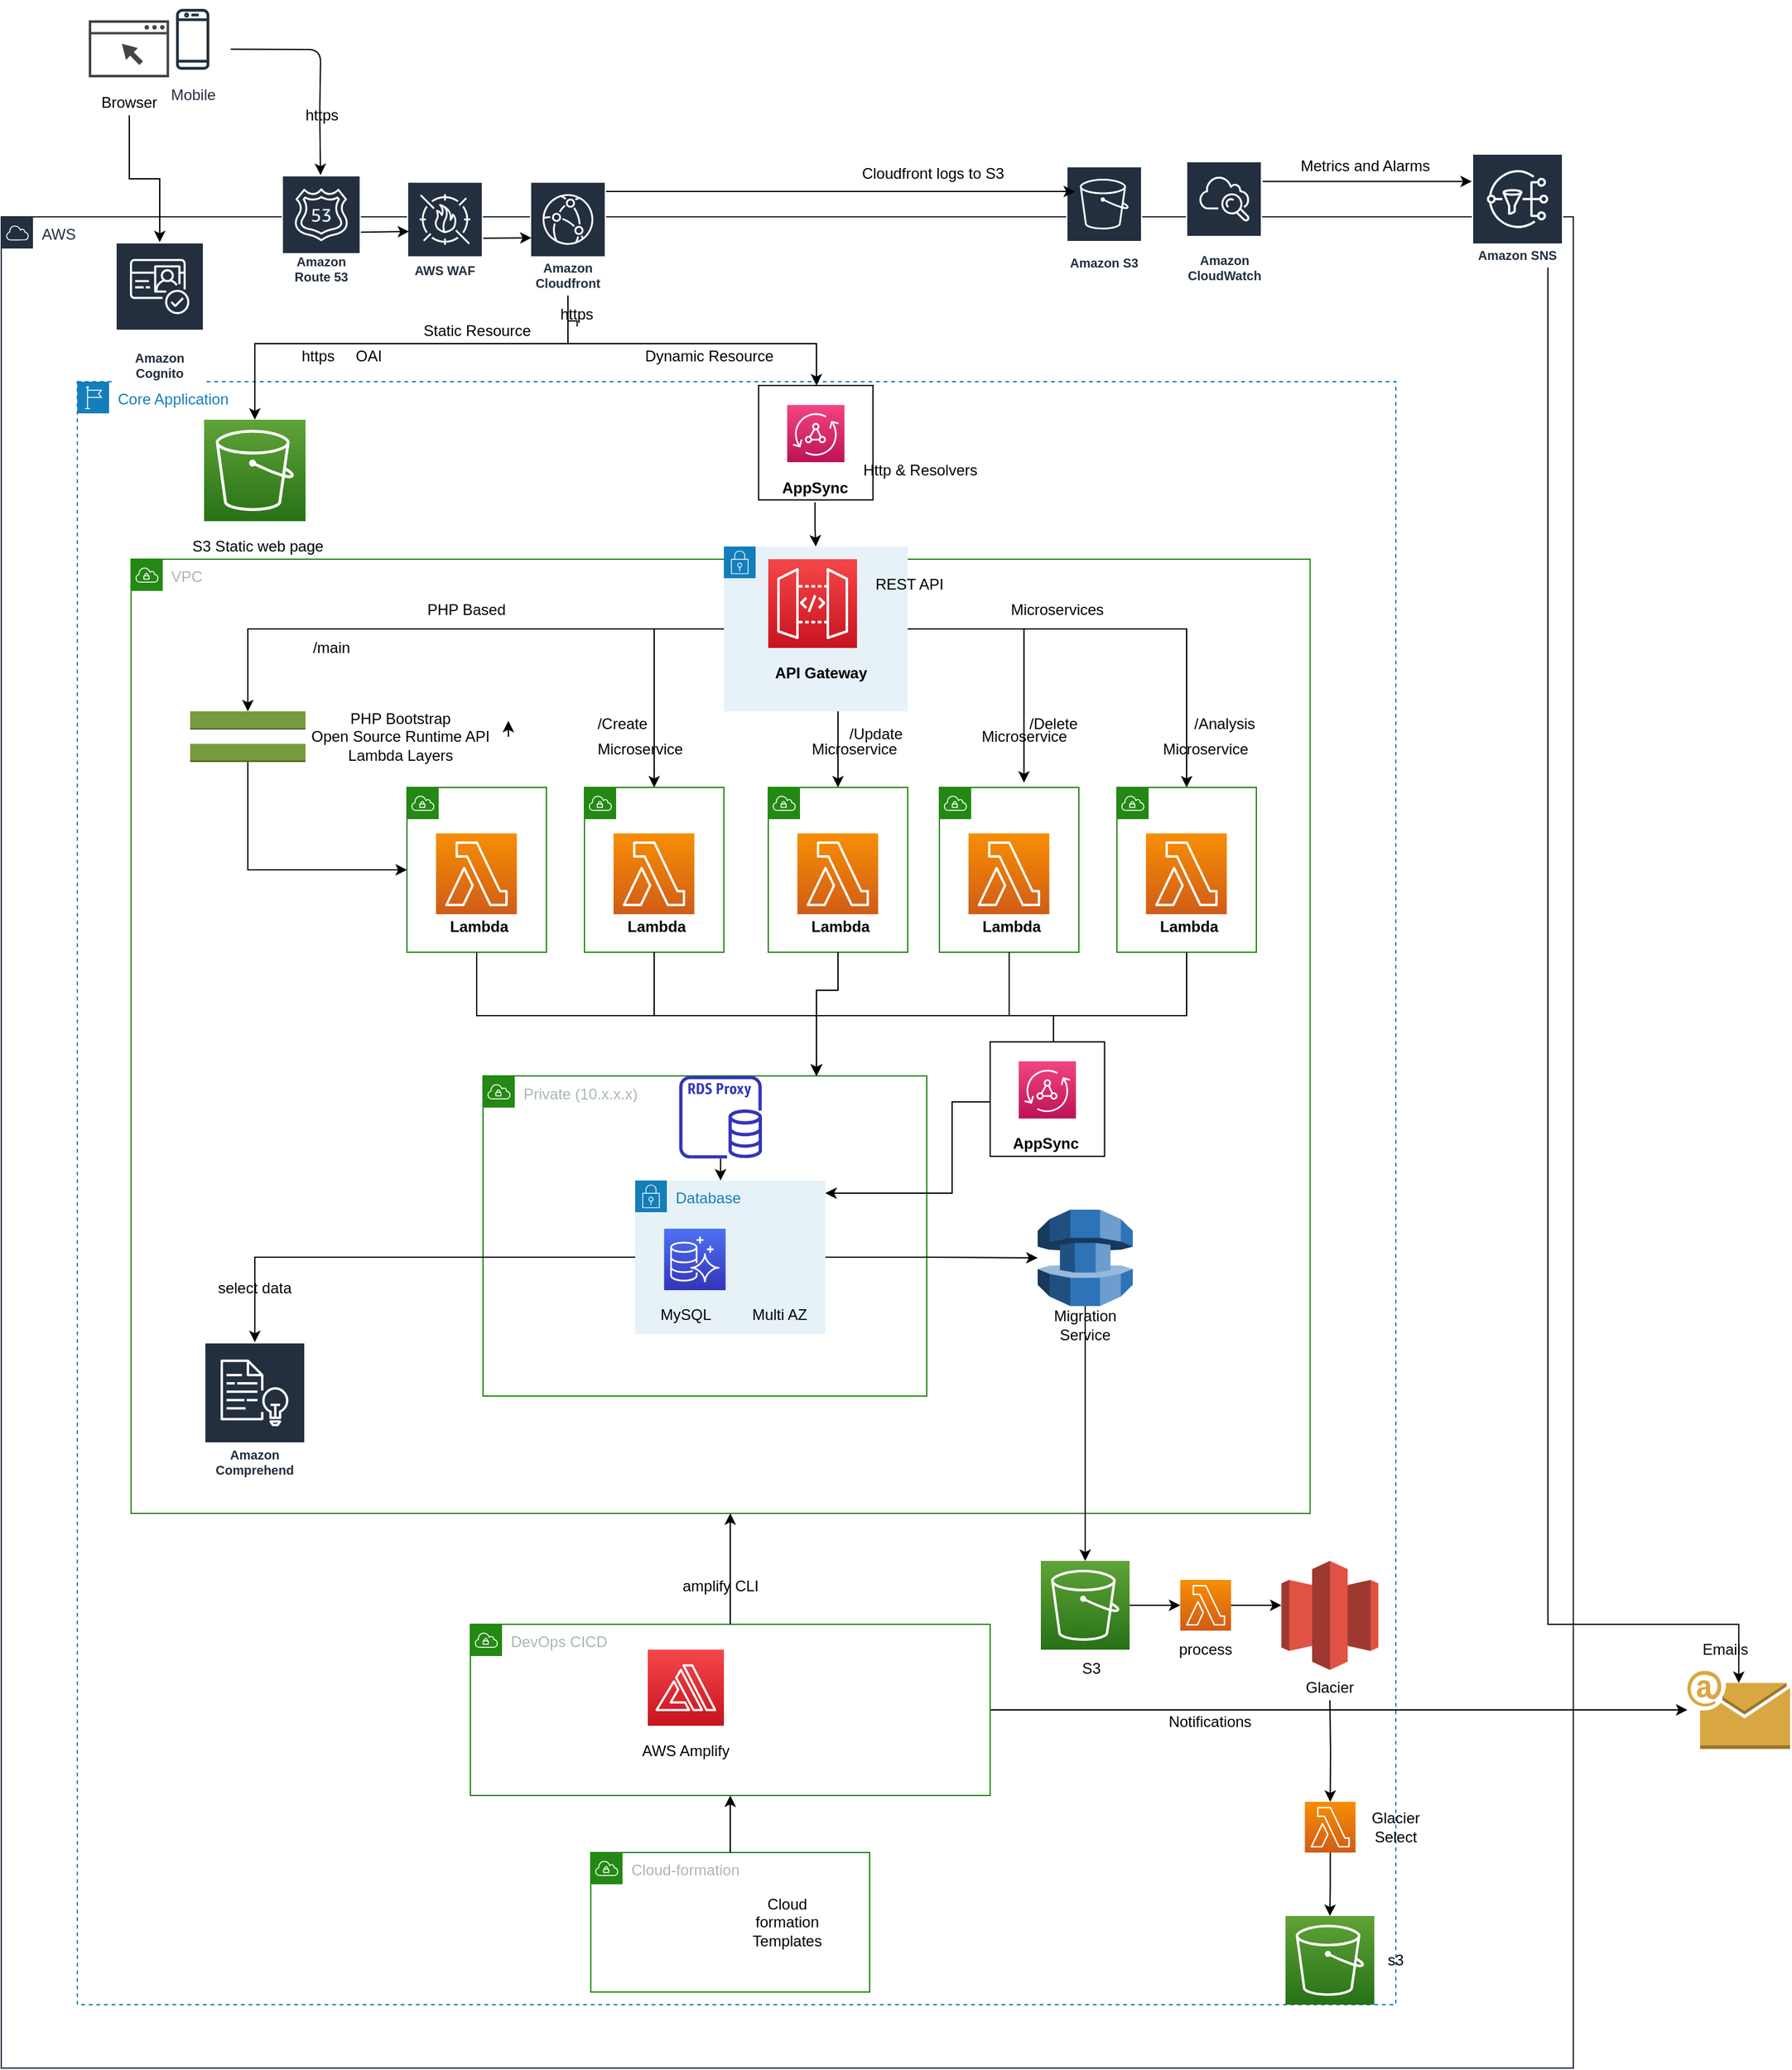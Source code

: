 <mxfile compressed="true" version="14.6.10" type="device"><diagram id="Ht1M8jgEwFfnCIfOTk4-" name="Page-1"><mxGraphModel dx="3507" dy="963" grid="1" gridSize="10" guides="1" tooltips="1" connect="1" arrows="1" fold="1" page="1" pageScale="1" pageWidth="1654" pageHeight="2336" math="0" shadow="0"><root><mxCell id="0"/><mxCell id="1" parent="0"/><mxCell id="RAX_YoKI6gLcbZUmhnCt-61" value="Core Application" style="points=[[0,0],[0.25,0],[0.5,0],[0.75,0],[1,0],[1,0.25],[1,0.5],[1,0.75],[1,1],[0.75,1],[0.5,1],[0.25,1],[0,1],[0,0.75],[0,0.5],[0,0.25]];outlineConnect=0;gradientColor=none;html=1;whiteSpace=wrap;fontSize=12;fontStyle=0;shape=mxgraph.aws4.group;grIcon=mxgraph.aws4.group_region;strokeColor=#147EBA;fillColor=none;verticalAlign=top;align=left;spacingLeft=30;fontColor=#147EBA;dashed=1;" vertex="1" parent="1"><mxGeometry x="40" y="310" width="1040" height="1280" as="geometry"/></mxCell><mxCell id="7mDHtalnuj9uClphuc_x-1" value="AWS" style="points=[[0,0],[0.25,0],[0.5,0],[0.75,0],[1,0],[1,0.25],[1,0.5],[1,0.75],[1,1],[0.75,1],[0.5,1],[0.25,1],[0,1],[0,0.75],[0,0.5],[0,0.25]];outlineConnect=0;gradientColor=none;html=1;whiteSpace=wrap;fontSize=12;fontStyle=0;shape=mxgraph.aws4.group;grIcon=mxgraph.aws4.group_aws_cloud;strokeColor=#232F3E;fillColor=none;verticalAlign=top;align=left;spacingLeft=30;fontColor=#232F3E;dashed=0;" parent="1" vertex="1"><mxGeometry x="-20" y="180" width="1240" height="1460" as="geometry"/></mxCell><mxCell id="7mDHtalnuj9uClphuc_x-4" value="VPC" style="points=[[0,0],[0.25,0],[0.5,0],[0.75,0],[1,0],[1,0.25],[1,0.5],[1,0.75],[1,1],[0.75,1],[0.5,1],[0.25,1],[0,1],[0,0.75],[0,0.5],[0,0.25]];outlineConnect=0;gradientColor=none;html=1;whiteSpace=wrap;fontSize=12;fontStyle=0;shape=mxgraph.aws4.group;grIcon=mxgraph.aws4.group_vpc;strokeColor=#248814;fillColor=none;verticalAlign=top;align=left;spacingLeft=30;fontColor=#AAB7B8;dashed=0;" parent="1" vertex="1"><mxGeometry x="82.37" y="450" width="930" height="752.5" as="geometry"/></mxCell><mxCell id="7mDHtalnuj9uClphuc_x-6" value="Private (10.x.x.x)" style="points=[[0,0],[0.25,0],[0.5,0],[0.75,0],[1,0],[1,0.25],[1,0.5],[1,0.75],[1,1],[0.75,1],[0.5,1],[0.25,1],[0,1],[0,0.75],[0,0.5],[0,0.25]];outlineConnect=0;gradientColor=none;html=1;whiteSpace=wrap;fontSize=12;fontStyle=0;shape=mxgraph.aws4.group;grIcon=mxgraph.aws4.group_vpc;strokeColor=#248814;fillColor=none;verticalAlign=top;align=left;spacingLeft=30;fontColor=#AAB7B8;dashed=0;" parent="1" vertex="1"><mxGeometry x="360" y="857.5" width="350" height="252.5" as="geometry"/></mxCell><mxCell id="7mDHtalnuj9uClphuc_x-73" value="S3 Static web page" style="text;html=1;strokeColor=none;fillColor=none;align=center;verticalAlign=middle;whiteSpace=wrap;rounded=0;" parent="1" vertex="1"><mxGeometry x="114.88" y="430" width="134.87" height="20" as="geometry"/></mxCell><mxCell id="yaexfdqMH2SlmE5SPBfw-155" style="edgeStyle=orthogonalEdgeStyle;rounded=0;orthogonalLoop=1;jettySize=auto;html=1;" parent="1" edge="1" target="yaexfdqMH2SlmE5SPBfw-154"><mxGeometry relative="1" as="geometry"><mxPoint x="975" y="152.07" as="sourcePoint"/><mxPoint x="1168.5" y="152.07" as="targetPoint"/><Array as="points"><mxPoint x="1100" y="152"/><mxPoint x="1100" y="152"/></Array></mxGeometry></mxCell><mxCell id="7mDHtalnuj9uClphuc_x-114" value="Amazon CloudWatch" style="outlineConnect=0;fontColor=#232F3E;gradientColor=none;strokeColor=#ffffff;fillColor=#232F3E;dashed=0;verticalLabelPosition=middle;verticalAlign=bottom;align=center;html=1;whiteSpace=wrap;fontSize=10;fontStyle=1;spacing=3;shape=mxgraph.aws4.productIcon;prIcon=mxgraph.aws4.cloudwatch;" parent="1" vertex="1"><mxGeometry x="914.5" y="136.04" width="60" height="100" as="geometry"/></mxCell><mxCell id="7mDHtalnuj9uClphuc_x-115" value="Amazon S3" style="outlineConnect=0;fontColor=#232F3E;gradientColor=none;strokeColor=#ffffff;fillColor=#232F3E;dashed=0;verticalLabelPosition=middle;verticalAlign=bottom;align=center;html=1;whiteSpace=wrap;fontSize=10;fontStyle=1;spacing=3;shape=mxgraph.aws4.productIcon;prIcon=mxgraph.aws4.s3;" parent="1" vertex="1"><mxGeometry x="820" y="140" width="60" height="86" as="geometry"/></mxCell><mxCell id="7mDHtalnuj9uClphuc_x-119" value="Amazon Route 53" style="outlineConnect=0;fontColor=#232F3E;gradientColor=none;strokeColor=#ffffff;fillColor=#232F3E;dashed=0;verticalLabelPosition=middle;verticalAlign=bottom;align=center;html=1;whiteSpace=wrap;fontSize=10;fontStyle=1;spacing=3;shape=mxgraph.aws4.productIcon;prIcon=mxgraph.aws4.route_53;" parent="1" vertex="1"><mxGeometry x="201.18" y="147.07" width="62.5" height="90" as="geometry"/></mxCell><mxCell id="7mDHtalnuj9uClphuc_x-120" value="AWS WAF" style="outlineConnect=0;fontColor=#232F3E;gradientColor=none;strokeColor=#ffffff;fillColor=#232F3E;dashed=0;verticalLabelPosition=middle;verticalAlign=bottom;align=center;html=1;whiteSpace=wrap;fontSize=10;fontStyle=1;spacing=3;shape=mxgraph.aws4.productIcon;prIcon=mxgraph.aws4.waf;" parent="1" vertex="1"><mxGeometry x="300" y="152.07" width="60" height="80" as="geometry"/></mxCell><mxCell id="yaexfdqMH2SlmE5SPBfw-34" style="edgeStyle=orthogonalEdgeStyle;rounded=0;orthogonalLoop=1;jettySize=auto;html=1;" parent="1" source="7mDHtalnuj9uClphuc_x-121" target="7mDHtalnuj9uClphuc_x-223" edge="1"><mxGeometry relative="1" as="geometry"><Array as="points"><mxPoint x="427" y="280"/><mxPoint x="180" y="280"/></Array></mxGeometry></mxCell><mxCell id="RAX_YoKI6gLcbZUmhnCt-75" style="edgeStyle=orthogonalEdgeStyle;rounded=0;orthogonalLoop=1;jettySize=auto;html=1;startArrow=none;" edge="1" parent="1" source="RAX_YoKI6gLcbZUmhnCt-1" target="yaexfdqMH2SlmE5SPBfw-169"><mxGeometry relative="1" as="geometry"><Array as="points"><mxPoint x="427" y="280"/><mxPoint x="623" y="280"/></Array></mxGeometry></mxCell><mxCell id="7mDHtalnuj9uClphuc_x-121" value="Amazon Cloudfront" style="outlineConnect=0;fontColor=#232F3E;gradientColor=none;strokeColor=#ffffff;fillColor=#232F3E;dashed=0;verticalLabelPosition=middle;verticalAlign=bottom;align=center;html=1;whiteSpace=wrap;fontSize=10;fontStyle=1;spacing=3;shape=mxgraph.aws4.productIcon;prIcon=mxgraph.aws4.cloudfront;" parent="1" vertex="1"><mxGeometry x="397" y="152.07" width="60" height="90" as="geometry"/></mxCell><mxCell id="7mDHtalnuj9uClphuc_x-128" value="" style="endArrow=classic;html=1;" parent="1" source="RAX_YoKI6gLcbZUmhnCt-3" target="7mDHtalnuj9uClphuc_x-119" edge="1"><mxGeometry width="50" height="50" relative="1" as="geometry"><mxPoint x="110" y="74.49" as="sourcePoint"/><mxPoint x="232" y="138" as="targetPoint"/><Array as="points"><mxPoint x="232" y="48"/><mxPoint x="231.18" y="98.07"/></Array></mxGeometry></mxCell><mxCell id="7mDHtalnuj9uClphuc_x-129" value="" style="endArrow=classic;html=1;" parent="1" edge="1"><mxGeometry width="50" height="50" relative="1" as="geometry"><mxPoint x="263.68" y="192.13" as="sourcePoint"/><mxPoint x="301.68" y="191.571" as="targetPoint"/></mxGeometry></mxCell><mxCell id="7mDHtalnuj9uClphuc_x-130" value="" style="endArrow=classic;html=1;" parent="1" edge="1"><mxGeometry width="50" height="50" relative="1" as="geometry"><mxPoint x="360.25" y="196.85" as="sourcePoint"/><mxPoint x="398.25" y="196.57" as="targetPoint"/></mxGeometry></mxCell><mxCell id="7mDHtalnuj9uClphuc_x-132" value="" style="endArrow=classic;html=1;" parent="1" edge="1"><mxGeometry relative="1" as="geometry"><mxPoint x="457" y="160" as="sourcePoint"/><mxPoint x="827" y="160" as="targetPoint"/></mxGeometry></mxCell><mxCell id="7mDHtalnuj9uClphuc_x-201" value="https" style="text;html=1;strokeColor=none;fillColor=none;align=center;verticalAlign=middle;whiteSpace=wrap;rounded=0;" parent="1" vertex="1"><mxGeometry x="203.43" y="90" width="60.25" height="20" as="geometry"/></mxCell><mxCell id="7mDHtalnuj9uClphuc_x-203" value="https" style="text;html=1;strokeColor=none;fillColor=none;align=center;verticalAlign=middle;whiteSpace=wrap;rounded=0;" parent="1" vertex="1"><mxGeometry x="200" y="280" width="60.25" height="20" as="geometry"/></mxCell><mxCell id="7mDHtalnuj9uClphuc_x-223" value="" style="points=[[0,0,0],[0.25,0,0],[0.5,0,0],[0.75,0,0],[1,0,0],[0,1,0],[0.25,1,0],[0.5,1,0],[0.75,1,0],[1,1,0],[0,0.25,0],[0,0.5,0],[0,0.75,0],[1,0.25,0],[1,0.5,0],[1,0.75,0]];outlineConnect=0;fontColor=#232F3E;gradientColor=#60A337;gradientDirection=north;fillColor=#277116;strokeColor=#ffffff;dashed=0;verticalLabelPosition=bottom;verticalAlign=top;align=center;html=1;fontSize=12;fontStyle=0;aspect=fixed;shape=mxgraph.aws4.resourceIcon;resIcon=mxgraph.aws4.s3;" parent="1" vertex="1"><mxGeometry x="140" y="340" width="80" height="80" as="geometry"/></mxCell><mxCell id="7mDHtalnuj9uClphuc_x-238" value="" style="endArrow=classic;html=1;exitX=1;exitY=0.5;exitDx=0;exitDy=0;" parent="1" source="RAX_YoKI6gLcbZUmhnCt-28" edge="1" target="yaexfdqMH2SlmE5SPBfw-157"><mxGeometry relative="1" as="geometry"><mxPoint x="790.0" y="1352" as="sourcePoint"/><mxPoint x="1200" y="1350" as="targetPoint"/></mxGeometry></mxCell><mxCell id="7mDHtalnuj9uClphuc_x-239" value="&lt;font style=&quot;font-size: 12px&quot;&gt;Notifications&lt;/font&gt;" style="edgeLabel;resizable=0;html=1;align=center;verticalAlign=middle;" parent="7mDHtalnuj9uClphuc_x-238" connectable="0" vertex="1"><mxGeometry relative="1" as="geometry"><mxPoint x="-102" y="9" as="offset"/></mxGeometry></mxCell><mxCell id="yaexfdqMH2SlmE5SPBfw-4" value="" style="group" parent="1" vertex="1" connectable="0"><mxGeometry x="480" y="940" width="168.25" height="127.5" as="geometry"/></mxCell><mxCell id="RAX_YoKI6gLcbZUmhnCt-12" value="kms" style="text;html=1;strokeColor=none;fillColor=none;align=center;verticalAlign=middle;whiteSpace=wrap;rounded=0;" vertex="1" parent="yaexfdqMH2SlmE5SPBfw-4"><mxGeometry x="94.13" y="78.08" width="40" height="20" as="geometry"/></mxCell><mxCell id="RAX_YoKI6gLcbZUmhnCt-13" value="" style="group" vertex="1" connectable="0" parent="yaexfdqMH2SlmE5SPBfw-4"><mxGeometry width="150" height="120.96" as="geometry"/></mxCell><mxCell id="7mDHtalnuj9uClphuc_x-76" value="Database" style="points=[[0,0],[0.25,0],[0.5,0],[0.75,0],[1,0],[1,0.25],[1,0.5],[1,0.75],[1,1],[0.75,1],[0.5,1],[0.25,1],[0,1],[0,0.75],[0,0.5],[0,0.25]];outlineConnect=0;gradientColor=none;html=1;whiteSpace=wrap;fontSize=12;fontStyle=0;shape=mxgraph.aws4.group;grIcon=mxgraph.aws4.group_security_group;grStroke=0;strokeColor=#147EBA;fillColor=#E6F2F8;verticalAlign=top;align=left;spacingLeft=30;fontColor=#147EBA;dashed=0;" parent="RAX_YoKI6gLcbZUmhnCt-13" vertex="1"><mxGeometry width="150" height="120.96" as="geometry"/></mxCell><mxCell id="7mDHtalnuj9uClphuc_x-105" value="MySQL" style="text;html=1;strokeColor=none;align=center;verticalAlign=middle;whiteSpace=wrap;rounded=0;" parent="RAX_YoKI6gLcbZUmhnCt-13" vertex="1"><mxGeometry y="98.08" width="80" height="16.35" as="geometry"/></mxCell><mxCell id="yaexfdqMH2SlmE5SPBfw-107" value="" style="points=[[0,0,0],[0.25,0,0],[0.5,0,0],[0.75,0,0],[1,0,0],[0,1,0],[0.25,1,0],[0.5,1,0],[0.75,1,0],[1,1,0],[0,0.25,0],[0,0.5,0],[0,0.75,0],[1,0.25,0],[1,0.5,0],[1,0.75,0]];outlineConnect=0;fontColor=#232F3E;gradientColor=#4D72F3;gradientDirection=north;fillColor=#3334B9;strokeColor=#ffffff;dashed=0;verticalLabelPosition=bottom;verticalAlign=top;align=center;html=1;fontSize=12;fontStyle=0;aspect=fixed;shape=mxgraph.aws4.resourceIcon;resIcon=mxgraph.aws4.aurora;" parent="RAX_YoKI6gLcbZUmhnCt-13" vertex="1"><mxGeometry x="22.824" y="38.029" width="48.517" height="48.517" as="geometry"/></mxCell><mxCell id="yaexfdqMH2SlmE5SPBfw-108" value="" style="shape=image;html=1;verticalAlign=top;verticalLabelPosition=bottom;labelBackgroundColor=#ffffff;imageAspect=0;aspect=fixed;image=https://cdn4.iconfinder.com/data/icons/logos-3/181/MySQL-128.png" parent="RAX_YoKI6gLcbZUmhnCt-13" vertex="1"><mxGeometry x="113.297" y="1.327" width="36.699" height="36.699" as="geometry"/></mxCell><mxCell id="RAX_YoKI6gLcbZUmhnCt-10" value="Multi AZ" style="text;html=1;strokeColor=none;fillColor=none;align=center;verticalAlign=middle;whiteSpace=wrap;rounded=0;" vertex="1" parent="RAX_YoKI6gLcbZUmhnCt-13"><mxGeometry x="88.25" y="96" width="51.75" height="20" as="geometry"/></mxCell><mxCell id="yaexfdqMH2SlmE5SPBfw-6" style="edgeStyle=orthogonalEdgeStyle;rounded=0;orthogonalLoop=1;jettySize=auto;html=1;exitX=0.5;exitY=1;exitDx=0;exitDy=0;" parent="1" source="7mDHtalnuj9uClphuc_x-4" target="7mDHtalnuj9uClphuc_x-4" edge="1"><mxGeometry relative="1" as="geometry"/></mxCell><mxCell id="yaexfdqMH2SlmE5SPBfw-8" style="edgeStyle=orthogonalEdgeStyle;rounded=0;orthogonalLoop=1;jettySize=auto;html=1;exitX=0.5;exitY=1;exitDx=0;exitDy=0;" parent="1" source="7mDHtalnuj9uClphuc_x-4" target="7mDHtalnuj9uClphuc_x-4" edge="1"><mxGeometry relative="1" as="geometry"/></mxCell><mxCell id="yaexfdqMH2SlmE5SPBfw-38" value="Dynamic Resource" style="text;html=1;strokeColor=none;fillColor=none;align=center;verticalAlign=middle;whiteSpace=wrap;rounded=0;" parent="1" vertex="1"><mxGeometry x="467" y="280" width="143" height="20" as="geometry"/></mxCell><mxCell id="yaexfdqMH2SlmE5SPBfw-111" style="edgeStyle=orthogonalEdgeStyle;rounded=0;orthogonalLoop=1;jettySize=auto;html=1;" parent="1" source="yaexfdqMH2SlmE5SPBfw-41" target="7mDHtalnuj9uClphuc_x-76" edge="1"><mxGeometry relative="1" as="geometry"><Array as="points"><mxPoint x="572" y="890"/><mxPoint x="572" y="940"/></Array></mxGeometry></mxCell><mxCell id="yaexfdqMH2SlmE5SPBfw-41" value="" style="outlineConnect=0;fontColor=#232F3E;gradientColor=none;fillColor=#3334B9;strokeColor=none;dashed=0;verticalLabelPosition=bottom;verticalAlign=top;align=center;html=1;fontSize=12;fontStyle=0;aspect=fixed;pointerEvents=1;shape=mxgraph.aws4.rds_proxy;" parent="1" vertex="1"><mxGeometry x="514.75" y="857.5" width="65.25" height="65.25" as="geometry"/></mxCell><mxCell id="yaexfdqMH2SlmE5SPBfw-46" value="" style="group" parent="1" vertex="1" connectable="0"><mxGeometry x="440" y="630" width="110" height="130" as="geometry"/></mxCell><mxCell id="7mDHtalnuj9uClphuc_x-5" value="&lt;span style=&quot;color: rgb(35 , 47 , 62) ; font-family: &amp;#34;helvetica&amp;#34; ; font-size: 10px ; font-style: normal ; font-weight: 700 ; letter-spacing: normal ; text-align: center ; text-indent: 0px ; text-transform: none ; word-spacing: 0px ; background-color: rgb(248 , 249 , 250) ; display: inline ; float: none&quot;&gt;&lt;br&gt;&lt;/span&gt;" style="points=[[0,0],[0.25,0],[0.5,0],[0.75,0],[1,0],[1,0.25],[1,0.5],[1,0.75],[1,1],[0.75,1],[0.5,1],[0.25,1],[0,1],[0,0.75],[0,0.5],[0,0.25]];outlineConnect=0;gradientColor=none;html=1;whiteSpace=wrap;fontSize=12;fontStyle=0;shape=mxgraph.aws4.group;grIcon=mxgraph.aws4.group_vpc;strokeColor=#248814;fillColor=none;verticalAlign=top;align=left;spacingLeft=30;fontColor=#AAB7B8;dashed=0;" parent="yaexfdqMH2SlmE5SPBfw-46" vertex="1"><mxGeometry width="110" height="130" as="geometry"/></mxCell><mxCell id="7mDHtalnuj9uClphuc_x-211" value="&lt;b&gt;Lambda&lt;/b&gt;" style="text;html=1;strokeColor=none;fillColor=none;align=center;verticalAlign=middle;whiteSpace=wrap;rounded=0;" parent="yaexfdqMH2SlmE5SPBfw-46" vertex="1"><mxGeometry x="26.75" y="100" width="60.25" height="20" as="geometry"/></mxCell><mxCell id="e2RsoWISuWqXPETeq8lm-7" value="" style="points=[[0,0,0],[0.25,0,0],[0.5,0,0],[0.75,0,0],[1,0,0],[0,1,0],[0.25,1,0],[0.5,1,0],[0.75,1,0],[1,1,0],[0,0.25,0],[0,0.5,0],[0,0.75,0],[1,0.25,0],[1,0.5,0],[1,0.75,0]];outlineConnect=0;fontColor=#232F3E;gradientColor=#F78E04;gradientDirection=north;fillColor=#D05C17;strokeColor=#ffffff;dashed=0;verticalLabelPosition=bottom;verticalAlign=top;align=center;html=1;fontSize=12;fontStyle=0;aspect=fixed;shape=mxgraph.aws4.resourceIcon;resIcon=mxgraph.aws4.lambda;" parent="yaexfdqMH2SlmE5SPBfw-46" vertex="1"><mxGeometry x="22.94" y="36.25" width="63.75" height="63.75" as="geometry"/></mxCell><mxCell id="yaexfdqMH2SlmE5SPBfw-71" value="" style="shape=image;html=1;verticalAlign=top;verticalLabelPosition=bottom;labelBackgroundColor=#ffffff;imageAspect=0;aspect=fixed;image=https://cdn4.iconfinder.com/data/icons/logos-3/456/nodejs-new-pantone-black-128.png" parent="yaexfdqMH2SlmE5SPBfw-46" vertex="1"><mxGeometry x="50" width="30" height="30" as="geometry"/></mxCell><mxCell id="yaexfdqMH2SlmE5SPBfw-52" value="" style="group" parent="1" vertex="1" connectable="0"><mxGeometry x="585" y="630" width="110" height="130" as="geometry"/></mxCell><mxCell id="yaexfdqMH2SlmE5SPBfw-53" value="&lt;span style=&quot;color: rgb(35 , 47 , 62) ; font-family: &amp;#34;helvetica&amp;#34; ; font-size: 10px ; font-style: normal ; font-weight: 700 ; letter-spacing: normal ; text-align: center ; text-indent: 0px ; text-transform: none ; word-spacing: 0px ; background-color: rgb(248 , 249 , 250) ; display: inline ; float: none&quot;&gt;&lt;br&gt;&lt;/span&gt;" style="points=[[0,0],[0.25,0],[0.5,0],[0.75,0],[1,0],[1,0.25],[1,0.5],[1,0.75],[1,1],[0.75,1],[0.5,1],[0.25,1],[0,1],[0,0.75],[0,0.5],[0,0.25]];outlineConnect=0;gradientColor=none;html=1;whiteSpace=wrap;fontSize=12;fontStyle=0;shape=mxgraph.aws4.group;grIcon=mxgraph.aws4.group_vpc;strokeColor=#248814;fillColor=none;verticalAlign=top;align=left;spacingLeft=30;fontColor=#AAB7B8;dashed=0;" parent="yaexfdqMH2SlmE5SPBfw-52" vertex="1"><mxGeometry width="110" height="130" as="geometry"/></mxCell><mxCell id="yaexfdqMH2SlmE5SPBfw-54" value="&lt;b&gt;Lambda&lt;/b&gt;" style="text;html=1;strokeColor=none;fillColor=none;align=center;verticalAlign=middle;whiteSpace=wrap;rounded=0;" parent="yaexfdqMH2SlmE5SPBfw-52" vertex="1"><mxGeometry x="26.75" y="100" width="60.25" height="20" as="geometry"/></mxCell><mxCell id="yaexfdqMH2SlmE5SPBfw-55" value="" style="points=[[0,0,0],[0.25,0,0],[0.5,0,0],[0.75,0,0],[1,0,0],[0,1,0],[0.25,1,0],[0.5,1,0],[0.75,1,0],[1,1,0],[0,0.25,0],[0,0.5,0],[0,0.75,0],[1,0.25,0],[1,0.5,0],[1,0.75,0]];outlineConnect=0;fontColor=#232F3E;gradientColor=#F78E04;gradientDirection=north;fillColor=#D05C17;strokeColor=#ffffff;dashed=0;verticalLabelPosition=bottom;verticalAlign=top;align=center;html=1;fontSize=12;fontStyle=0;aspect=fixed;shape=mxgraph.aws4.resourceIcon;resIcon=mxgraph.aws4.lambda;" parent="yaexfdqMH2SlmE5SPBfw-52" vertex="1"><mxGeometry x="22.94" y="36.25" width="63.75" height="63.75" as="geometry"/></mxCell><mxCell id="yaexfdqMH2SlmE5SPBfw-72" value="" style="shape=image;html=1;verticalAlign=top;verticalLabelPosition=bottom;labelBackgroundColor=#ffffff;imageAspect=0;aspect=fixed;image=https://cdn4.iconfinder.com/data/icons/logos-3/456/nodejs-new-pantone-black-128.png" parent="yaexfdqMH2SlmE5SPBfw-52" vertex="1"><mxGeometry x="55" width="30" height="30" as="geometry"/></mxCell><mxCell id="yaexfdqMH2SlmE5SPBfw-56" value="" style="group" parent="1" vertex="1" connectable="0"><mxGeometry x="720" y="630" width="110" height="130" as="geometry"/></mxCell><mxCell id="yaexfdqMH2SlmE5SPBfw-57" value="&lt;span style=&quot;color: rgb(35 , 47 , 62) ; font-family: &amp;#34;helvetica&amp;#34; ; font-size: 10px ; font-style: normal ; font-weight: 700 ; letter-spacing: normal ; text-align: center ; text-indent: 0px ; text-transform: none ; word-spacing: 0px ; background-color: rgb(248 , 249 , 250) ; display: inline ; float: none&quot;&gt;&lt;br&gt;&lt;/span&gt;" style="points=[[0,0],[0.25,0],[0.5,0],[0.75,0],[1,0],[1,0.25],[1,0.5],[1,0.75],[1,1],[0.75,1],[0.5,1],[0.25,1],[0,1],[0,0.75],[0,0.5],[0,0.25]];outlineConnect=0;gradientColor=none;html=1;whiteSpace=wrap;fontSize=12;fontStyle=0;shape=mxgraph.aws4.group;grIcon=mxgraph.aws4.group_vpc;strokeColor=#248814;fillColor=none;verticalAlign=top;align=left;spacingLeft=30;fontColor=#AAB7B8;dashed=0;" parent="yaexfdqMH2SlmE5SPBfw-56" vertex="1"><mxGeometry width="110" height="130" as="geometry"/></mxCell><mxCell id="yaexfdqMH2SlmE5SPBfw-58" value="&lt;b&gt;Lambda&lt;/b&gt;" style="text;html=1;strokeColor=none;fillColor=none;align=center;verticalAlign=middle;whiteSpace=wrap;rounded=0;" parent="yaexfdqMH2SlmE5SPBfw-56" vertex="1"><mxGeometry x="26.75" y="100" width="60.25" height="20" as="geometry"/></mxCell><mxCell id="yaexfdqMH2SlmE5SPBfw-59" value="" style="points=[[0,0,0],[0.25,0,0],[0.5,0,0],[0.75,0,0],[1,0,0],[0,1,0],[0.25,1,0],[0.5,1,0],[0.75,1,0],[1,1,0],[0,0.25,0],[0,0.5,0],[0,0.75,0],[1,0.25,0],[1,0.5,0],[1,0.75,0]];outlineConnect=0;fontColor=#232F3E;gradientColor=#F78E04;gradientDirection=north;fillColor=#D05C17;strokeColor=#ffffff;dashed=0;verticalLabelPosition=bottom;verticalAlign=top;align=center;html=1;fontSize=12;fontStyle=0;aspect=fixed;shape=mxgraph.aws4.resourceIcon;resIcon=mxgraph.aws4.lambda;" parent="yaexfdqMH2SlmE5SPBfw-56" vertex="1"><mxGeometry x="22.94" y="36.25" width="63.75" height="63.75" as="geometry"/></mxCell><mxCell id="yaexfdqMH2SlmE5SPBfw-73" value="" style="shape=image;html=1;verticalAlign=top;verticalLabelPosition=bottom;labelBackgroundColor=#ffffff;imageAspect=0;aspect=fixed;image=https://cdn4.iconfinder.com/data/icons/logos-3/455/nodejs-new-black-128.png" parent="yaexfdqMH2SlmE5SPBfw-56" vertex="1"><mxGeometry x="46.69" y="-3.75" width="40" height="40" as="geometry"/></mxCell><mxCell id="yaexfdqMH2SlmE5SPBfw-60" value="" style="group" parent="1" vertex="1" connectable="0"><mxGeometry x="860" y="630" width="110" height="130" as="geometry"/></mxCell><mxCell id="yaexfdqMH2SlmE5SPBfw-61" value="&lt;span style=&quot;color: rgb(35 , 47 , 62) ; font-family: &amp;#34;helvetica&amp;#34; ; font-size: 10px ; font-style: normal ; font-weight: 700 ; letter-spacing: normal ; text-align: center ; text-indent: 0px ; text-transform: none ; word-spacing: 0px ; background-color: rgb(248 , 249 , 250) ; display: inline ; float: none&quot;&gt;&lt;br&gt;&lt;/span&gt;" style="points=[[0,0],[0.25,0],[0.5,0],[0.75,0],[1,0],[1,0.25],[1,0.5],[1,0.75],[1,1],[0.75,1],[0.5,1],[0.25,1],[0,1],[0,0.75],[0,0.5],[0,0.25]];outlineConnect=0;gradientColor=none;html=1;whiteSpace=wrap;fontSize=12;fontStyle=0;shape=mxgraph.aws4.group;grIcon=mxgraph.aws4.group_vpc;strokeColor=#248814;fillColor=none;verticalAlign=top;align=left;spacingLeft=30;fontColor=#AAB7B8;dashed=0;" parent="yaexfdqMH2SlmE5SPBfw-60" vertex="1"><mxGeometry width="110" height="130" as="geometry"/></mxCell><mxCell id="yaexfdqMH2SlmE5SPBfw-62" value="&lt;b&gt;Lambda&lt;/b&gt;" style="text;html=1;strokeColor=none;fillColor=none;align=center;verticalAlign=middle;whiteSpace=wrap;rounded=0;" parent="yaexfdqMH2SlmE5SPBfw-60" vertex="1"><mxGeometry x="26.75" y="100" width="60.25" height="20" as="geometry"/></mxCell><mxCell id="yaexfdqMH2SlmE5SPBfw-63" value="" style="points=[[0,0,0],[0.25,0,0],[0.5,0,0],[0.75,0,0],[1,0,0],[0,1,0],[0.25,1,0],[0.5,1,0],[0.75,1,0],[1,1,0],[0,0.25,0],[0,0.5,0],[0,0.75,0],[1,0.25,0],[1,0.5,0],[1,0.75,0]];outlineConnect=0;fontColor=#232F3E;gradientColor=#F78E04;gradientDirection=north;fillColor=#D05C17;strokeColor=#ffffff;dashed=0;verticalLabelPosition=bottom;verticalAlign=top;align=center;html=1;fontSize=12;fontStyle=0;aspect=fixed;shape=mxgraph.aws4.resourceIcon;resIcon=mxgraph.aws4.lambda;" parent="yaexfdqMH2SlmE5SPBfw-60" vertex="1"><mxGeometry x="22.94" y="36.25" width="63.75" height="63.75" as="geometry"/></mxCell><mxCell id="yaexfdqMH2SlmE5SPBfw-64" value="" style="group" parent="1" vertex="1" connectable="0"><mxGeometry x="300" y="630" width="110" height="130" as="geometry"/></mxCell><mxCell id="yaexfdqMH2SlmE5SPBfw-65" value="&lt;span style=&quot;color: rgb(35 , 47 , 62) ; font-family: &amp;#34;helvetica&amp;#34; ; font-size: 10px ; font-style: normal ; font-weight: 700 ; letter-spacing: normal ; text-align: center ; text-indent: 0px ; text-transform: none ; word-spacing: 0px ; background-color: rgb(248 , 249 , 250) ; display: inline ; float: none&quot;&gt;&lt;br&gt;&lt;/span&gt;" style="points=[[0,0],[0.25,0],[0.5,0],[0.75,0],[1,0],[1,0.25],[1,0.5],[1,0.75],[1,1],[0.75,1],[0.5,1],[0.25,1],[0,1],[0,0.75],[0,0.5],[0,0.25]];outlineConnect=0;gradientColor=none;html=1;whiteSpace=wrap;fontSize=12;fontStyle=0;shape=mxgraph.aws4.group;grIcon=mxgraph.aws4.group_vpc;strokeColor=#248814;fillColor=none;verticalAlign=top;align=left;spacingLeft=30;fontColor=#AAB7B8;dashed=0;" parent="yaexfdqMH2SlmE5SPBfw-64" vertex="1"><mxGeometry width="110" height="130" as="geometry"/></mxCell><mxCell id="yaexfdqMH2SlmE5SPBfw-66" value="&lt;b&gt;Lambda&lt;/b&gt;" style="text;html=1;strokeColor=none;fillColor=none;align=center;verticalAlign=middle;whiteSpace=wrap;rounded=0;" parent="yaexfdqMH2SlmE5SPBfw-64" vertex="1"><mxGeometry x="26.75" y="100" width="60.25" height="20" as="geometry"/></mxCell><mxCell id="yaexfdqMH2SlmE5SPBfw-67" value="" style="points=[[0,0,0],[0.25,0,0],[0.5,0,0],[0.75,0,0],[1,0,0],[0,1,0],[0.25,1,0],[0.5,1,0],[0.75,1,0],[1,1,0],[0,0.25,0],[0,0.5,0],[0,0.75,0],[1,0.25,0],[1,0.5,0],[1,0.75,0]];outlineConnect=0;fontColor=#232F3E;gradientColor=#F78E04;gradientDirection=north;fillColor=#D05C17;strokeColor=#ffffff;dashed=0;verticalLabelPosition=bottom;verticalAlign=top;align=center;html=1;fontSize=12;fontStyle=0;aspect=fixed;shape=mxgraph.aws4.resourceIcon;resIcon=mxgraph.aws4.lambda;" parent="yaexfdqMH2SlmE5SPBfw-64" vertex="1"><mxGeometry x="22.94" y="36.25" width="63.75" height="63.75" as="geometry"/></mxCell><mxCell id="yaexfdqMH2SlmE5SPBfw-70" value="" style="shape=image;html=1;verticalAlign=top;verticalLabelPosition=bottom;labelBackgroundColor=#ffffff;imageAspect=0;aspect=fixed;image=https://cdn1.iconfinder.com/data/icons/simple-icons/128/php-128-black.png" parent="yaexfdqMH2SlmE5SPBfw-64" vertex="1"><mxGeometry x="27" y="-10" width="60" height="60" as="geometry"/></mxCell><mxCell id="yaexfdqMH2SlmE5SPBfw-82" value="" style="edgeStyle=orthogonalEdgeStyle;rounded=0;orthogonalLoop=1;jettySize=auto;html=1;" parent="1" source="yaexfdqMH2SlmE5SPBfw-10" edge="1"><mxGeometry relative="1" as="geometry"><mxPoint x="640" y="440" as="targetPoint"/></mxGeometry></mxCell><mxCell id="yaexfdqMH2SlmE5SPBfw-83" value="" style="group" parent="1" vertex="1" connectable="0"><mxGeometry x="550" y="440" width="145" height="130" as="geometry"/></mxCell><mxCell id="7mDHtalnuj9uClphuc_x-87" value="" style="points=[[0,0],[0.25,0],[0.5,0],[0.75,0],[1,0],[1,0.25],[1,0.5],[1,0.75],[1,1],[0.75,1],[0.5,1],[0.25,1],[0,1],[0,0.75],[0,0.5],[0,0.25]];outlineConnect=0;gradientColor=none;html=1;whiteSpace=wrap;fontSize=12;fontStyle=0;shape=mxgraph.aws4.group;grIcon=mxgraph.aws4.group_security_group;grStroke=0;strokeColor=#147EBA;fillColor=#E6F2F8;verticalAlign=top;align=left;spacingLeft=30;fontColor=#147EBA;dashed=0;" parent="yaexfdqMH2SlmE5SPBfw-83" vertex="1"><mxGeometry width="145" height="130" as="geometry"/></mxCell><mxCell id="yaexfdqMH2SlmE5SPBfw-9" value="" style="points=[[0,0,0],[0.25,0,0],[0.5,0,0],[0.75,0,0],[1,0,0],[0,1,0],[0.25,1,0],[0.5,1,0],[0.75,1,0],[1,1,0],[0,0.25,0],[0,0.5,0],[0,0.75,0],[1,0.25,0],[1,0.5,0],[1,0.75,0]];outlineConnect=0;fontColor=#232F3E;gradientColor=#F54749;gradientDirection=north;fillColor=#C7131F;strokeColor=#ffffff;dashed=0;verticalLabelPosition=bottom;verticalAlign=top;align=center;html=1;fontSize=12;fontStyle=0;aspect=fixed;shape=mxgraph.aws4.resourceIcon;resIcon=mxgraph.aws4.api_gateway;" parent="yaexfdqMH2SlmE5SPBfw-83" vertex="1"><mxGeometry x="35" y="10" width="70" height="70" as="geometry"/></mxCell><mxCell id="yaexfdqMH2SlmE5SPBfw-10" value="&lt;b&gt;&amp;nbsp;API Gateway&lt;/b&gt;" style="text;html=1;strokeColor=none;fillColor=none;align=center;verticalAlign=middle;whiteSpace=wrap;rounded=0;" parent="yaexfdqMH2SlmE5SPBfw-83" vertex="1"><mxGeometry x="35" y="90" width="80" height="20" as="geometry"/></mxCell><mxCell id="yaexfdqMH2SlmE5SPBfw-84" style="edgeStyle=orthogonalEdgeStyle;rounded=0;orthogonalLoop=1;jettySize=auto;html=1;entryX=0.5;entryY=0;entryDx=0;entryDy=0;entryPerimeter=0;" parent="1" source="7mDHtalnuj9uClphuc_x-87" target="RAX_YoKI6gLcbZUmhnCt-18" edge="1"><mxGeometry relative="1" as="geometry"><mxPoint x="357" y="590" as="targetPoint"/></mxGeometry></mxCell><mxCell id="yaexfdqMH2SlmE5SPBfw-85" style="edgeStyle=orthogonalEdgeStyle;rounded=0;orthogonalLoop=1;jettySize=auto;html=1;entryX=0.5;entryY=0;entryDx=0;entryDy=0;" parent="1" source="7mDHtalnuj9uClphuc_x-87" target="7mDHtalnuj9uClphuc_x-5" edge="1"><mxGeometry relative="1" as="geometry"><Array as="points"><mxPoint x="495" y="505"/></Array></mxGeometry></mxCell><mxCell id="yaexfdqMH2SlmE5SPBfw-86" style="edgeStyle=orthogonalEdgeStyle;rounded=0;orthogonalLoop=1;jettySize=auto;html=1;entryX=0.5;entryY=0;entryDx=0;entryDy=0;" parent="1" source="7mDHtalnuj9uClphuc_x-87" target="yaexfdqMH2SlmE5SPBfw-53" edge="1"><mxGeometry relative="1" as="geometry"><Array as="points"><mxPoint x="640" y="580"/><mxPoint x="640" y="580"/></Array></mxGeometry></mxCell><mxCell id="yaexfdqMH2SlmE5SPBfw-88" style="edgeStyle=orthogonalEdgeStyle;rounded=0;orthogonalLoop=1;jettySize=auto;html=1;" parent="1" source="7mDHtalnuj9uClphuc_x-87" target="yaexfdqMH2SlmE5SPBfw-73" edge="1"><mxGeometry relative="1" as="geometry"/></mxCell><mxCell id="yaexfdqMH2SlmE5SPBfw-90" style="edgeStyle=orthogonalEdgeStyle;rounded=0;orthogonalLoop=1;jettySize=auto;html=1;entryX=0.5;entryY=0;entryDx=0;entryDy=0;" parent="1" source="7mDHtalnuj9uClphuc_x-87" target="yaexfdqMH2SlmE5SPBfw-61" edge="1"><mxGeometry relative="1" as="geometry"/></mxCell><mxCell id="yaexfdqMH2SlmE5SPBfw-91" value="/Create" style="text;html=1;strokeColor=none;fillColor=none;align=center;verticalAlign=middle;whiteSpace=wrap;rounded=0;" parent="1" vertex="1"><mxGeometry x="450" y="570" width="40" height="20" as="geometry"/></mxCell><mxCell id="yaexfdqMH2SlmE5SPBfw-92" value="/Update" style="text;html=1;strokeColor=none;fillColor=none;align=center;verticalAlign=middle;whiteSpace=wrap;rounded=0;" parent="1" vertex="1"><mxGeometry x="650" y="577.5" width="40" height="20" as="geometry"/></mxCell><mxCell id="yaexfdqMH2SlmE5SPBfw-93" value="/Delete" style="text;html=1;strokeColor=none;fillColor=none;align=center;verticalAlign=middle;whiteSpace=wrap;rounded=0;" parent="1" vertex="1"><mxGeometry x="790" y="570" width="40" height="20" as="geometry"/></mxCell><mxCell id="yaexfdqMH2SlmE5SPBfw-94" value="/Analysis" style="text;html=1;strokeColor=none;fillColor=none;align=center;verticalAlign=middle;whiteSpace=wrap;rounded=0;" parent="1" vertex="1"><mxGeometry x="924.5" y="570" width="40" height="20" as="geometry"/></mxCell><mxCell id="yaexfdqMH2SlmE5SPBfw-95" value="/main" style="text;html=1;strokeColor=none;fillColor=none;align=center;verticalAlign=middle;whiteSpace=wrap;rounded=0;" parent="1" vertex="1"><mxGeometry x="201.18" y="510" width="78.82" height="20" as="geometry"/></mxCell><mxCell id="yaexfdqMH2SlmE5SPBfw-97" style="edgeStyle=orthogonalEdgeStyle;rounded=0;orthogonalLoop=1;jettySize=auto;html=1;" parent="1" source="yaexfdqMH2SlmE5SPBfw-65" target="7mDHtalnuj9uClphuc_x-6" edge="1"><mxGeometry relative="1" as="geometry"><Array as="points"><mxPoint x="355" y="810"/><mxPoint x="623" y="810"/></Array></mxGeometry></mxCell><mxCell id="yaexfdqMH2SlmE5SPBfw-112" style="edgeStyle=orthogonalEdgeStyle;rounded=0;orthogonalLoop=1;jettySize=auto;html=1;" parent="1" source="7mDHtalnuj9uClphuc_x-5" target="7mDHtalnuj9uClphuc_x-6" edge="1"><mxGeometry relative="1" as="geometry"><mxPoint x="540" y="820" as="targetPoint"/><Array as="points"><mxPoint x="495" y="810"/><mxPoint x="623" y="810"/></Array></mxGeometry></mxCell><mxCell id="yaexfdqMH2SlmE5SPBfw-113" style="edgeStyle=orthogonalEdgeStyle;rounded=0;orthogonalLoop=1;jettySize=auto;html=1;" parent="1" source="yaexfdqMH2SlmE5SPBfw-53" target="7mDHtalnuj9uClphuc_x-6" edge="1"><mxGeometry relative="1" as="geometry"><mxPoint x="540" y="820" as="targetPoint"/><Array as="points"><mxPoint x="640" y="790"/><mxPoint x="623" y="790"/></Array></mxGeometry></mxCell><mxCell id="yaexfdqMH2SlmE5SPBfw-116" style="edgeStyle=orthogonalEdgeStyle;rounded=0;orthogonalLoop=1;jettySize=auto;html=1;" parent="1" source="yaexfdqMH2SlmE5SPBfw-61" target="7mDHtalnuj9uClphuc_x-6" edge="1"><mxGeometry relative="1" as="geometry"><Array as="points"><mxPoint x="915" y="810"/><mxPoint x="623" y="810"/></Array></mxGeometry></mxCell><mxCell id="yaexfdqMH2SlmE5SPBfw-117" style="edgeStyle=orthogonalEdgeStyle;rounded=0;orthogonalLoop=1;jettySize=auto;html=1;startArrow=none;" parent="1" target="7mDHtalnuj9uClphuc_x-6" edge="1"><mxGeometry relative="1" as="geometry"><Array as="points"><mxPoint x="623" y="810"/></Array><mxPoint x="810" y="832.75" as="sourcePoint"/></mxGeometry></mxCell><mxCell id="yaexfdqMH2SlmE5SPBfw-122" value="" style="group" parent="1" vertex="1" connectable="0"><mxGeometry x="797.5" y="962.96" width="75" height="101" as="geometry"/></mxCell><mxCell id="yaexfdqMH2SlmE5SPBfw-118" value="" style="outlineConnect=0;dashed=0;verticalLabelPosition=bottom;verticalAlign=top;align=center;html=1;shape=mxgraph.aws3.database_migration_service;fillColor=#2E73B8;gradientColor=none;" parent="yaexfdqMH2SlmE5SPBfw-122" vertex="1"><mxGeometry width="75" height="76" as="geometry"/></mxCell><mxCell id="yaexfdqMH2SlmE5SPBfw-119" value="Migration Service" style="text;html=1;strokeColor=none;fillColor=none;align=center;verticalAlign=middle;whiteSpace=wrap;rounded=0;" parent="yaexfdqMH2SlmE5SPBfw-122" vertex="1"><mxGeometry x="17.5" y="81" width="40" height="20" as="geometry"/></mxCell><mxCell id="yaexfdqMH2SlmE5SPBfw-124" value="" style="points=[[0,0,0],[0.25,0,0],[0.5,0,0],[0.75,0,0],[1,0,0],[0,1,0],[0.25,1,0],[0.5,1,0],[0.75,1,0],[1,1,0],[0,0.25,0],[0,0.5,0],[0,0.75,0],[1,0.25,0],[1,0.5,0],[1,0.75,0]];outlineConnect=0;fontColor=#232F3E;gradientColor=#60A337;gradientDirection=north;fillColor=#277116;strokeColor=#ffffff;dashed=0;verticalLabelPosition=bottom;verticalAlign=top;align=center;html=1;fontSize=12;fontStyle=0;aspect=fixed;shape=mxgraph.aws4.resourceIcon;resIcon=mxgraph.aws4.s3;" parent="1" vertex="1"><mxGeometry x="800" y="1240" width="70" height="70" as="geometry"/></mxCell><mxCell id="yaexfdqMH2SlmE5SPBfw-125" value="S3" style="text;html=1;strokeColor=none;fillColor=none;align=center;verticalAlign=middle;whiteSpace=wrap;rounded=0;" parent="1" vertex="1"><mxGeometry x="820" y="1315" width="40" height="20" as="geometry"/></mxCell><mxCell id="yaexfdqMH2SlmE5SPBfw-126" value="" style="edgeStyle=orthogonalEdgeStyle;rounded=0;orthogonalLoop=1;jettySize=auto;html=1;" parent="1" source="yaexfdqMH2SlmE5SPBfw-118" target="yaexfdqMH2SlmE5SPBfw-124" edge="1"><mxGeometry relative="1" as="geometry"/></mxCell><mxCell id="yaexfdqMH2SlmE5SPBfw-153" style="edgeStyle=orthogonalEdgeStyle;rounded=0;orthogonalLoop=1;jettySize=auto;html=1;" parent="1" source="yaexfdqMH2SlmE5SPBfw-130" target="yaexfdqMH2SlmE5SPBfw-127" edge="1"><mxGeometry relative="1" as="geometry"><Array as="points"><mxPoint x="1010" y="1275"/><mxPoint x="1010" y="1275"/></Array></mxGeometry></mxCell><mxCell id="yaexfdqMH2SlmE5SPBfw-130" value="" style="points=[[0,0,0],[0.25,0,0],[0.5,0,0],[0.75,0,0],[1,0,0],[0,1,0],[0.25,1,0],[0.5,1,0],[0.75,1,0],[1,1,0],[0,0.25,0],[0,0.5,0],[0,0.75,0],[1,0.25,0],[1,0.5,0],[1,0.75,0]];outlineConnect=0;fontColor=#232F3E;gradientColor=#F78E04;gradientDirection=north;fillColor=#D05C17;strokeColor=#ffffff;dashed=0;verticalLabelPosition=bottom;verticalAlign=top;align=center;html=1;fontSize=12;fontStyle=0;aspect=fixed;shape=mxgraph.aws4.resourceIcon;resIcon=mxgraph.aws4.lambda;" parent="1" vertex="1"><mxGeometry x="910" y="1255" width="40" height="40" as="geometry"/></mxCell><mxCell id="yaexfdqMH2SlmE5SPBfw-136" style="edgeStyle=orthogonalEdgeStyle;rounded=0;orthogonalLoop=1;jettySize=auto;html=1;entryX=0;entryY=0.5;entryDx=0;entryDy=0;entryPerimeter=0;" parent="1" source="yaexfdqMH2SlmE5SPBfw-124" target="yaexfdqMH2SlmE5SPBfw-130" edge="1"><mxGeometry relative="1" as="geometry"><mxPoint x="845" y="1077" as="sourcePoint"/><mxPoint x="924.5" y="1077" as="targetPoint"/></mxGeometry></mxCell><mxCell id="yaexfdqMH2SlmE5SPBfw-139" value="" style="points=[[0,0,0],[0.25,0,0],[0.5,0,0],[0.75,0,0],[1,0,0],[0,1,0],[0.25,1,0],[0.5,1,0],[0.75,1,0],[1,1,0],[0,0.25,0],[0,0.5,0],[0,0.75,0],[1,0.25,0],[1,0.5,0],[1,0.75,0]];outlineConnect=0;fontColor=#232F3E;gradientColor=#60A337;gradientDirection=north;fillColor=#277116;strokeColor=#ffffff;dashed=0;verticalLabelPosition=bottom;verticalAlign=top;align=center;html=1;fontSize=12;fontStyle=0;aspect=fixed;shape=mxgraph.aws4.resourceIcon;resIcon=mxgraph.aws4.s3;" parent="1" vertex="1"><mxGeometry x="993" y="1520" width="70" height="70" as="geometry"/></mxCell><mxCell id="yaexfdqMH2SlmE5SPBfw-141" value="" style="group" parent="1" vertex="1" connectable="0"><mxGeometry x="989.75" y="1240" width="76.5" height="109.5" as="geometry"/></mxCell><mxCell id="yaexfdqMH2SlmE5SPBfw-127" value="" style="outlineConnect=0;dashed=0;verticalLabelPosition=bottom;verticalAlign=top;align=center;html=1;shape=mxgraph.aws3.glacier;fillColor=#E05243;gradientColor=none;" parent="yaexfdqMH2SlmE5SPBfw-141" vertex="1"><mxGeometry width="76.5" height="86" as="geometry"/></mxCell><mxCell id="yaexfdqMH2SlmE5SPBfw-129" value="Glacier" style="text;html=1;strokeColor=none;fillColor=none;align=center;verticalAlign=middle;whiteSpace=wrap;rounded=0;" parent="yaexfdqMH2SlmE5SPBfw-141" vertex="1"><mxGeometry x="18.25" y="89.5" width="40" height="20" as="geometry"/></mxCell><mxCell id="yaexfdqMH2SlmE5SPBfw-144" value="s3" style="text;html=1;strokeColor=none;fillColor=none;align=center;verticalAlign=middle;whiteSpace=wrap;rounded=0;" parent="1" vertex="1"><mxGeometry x="1060" y="1545" width="40" height="20" as="geometry"/></mxCell><mxCell id="yaexfdqMH2SlmE5SPBfw-145" style="edgeStyle=orthogonalEdgeStyle;rounded=0;orthogonalLoop=1;jettySize=auto;html=1;entryX=0.5;entryY=0;entryDx=0;entryDy=0;entryPerimeter=0;" parent="1" source="yaexfdqMH2SlmE5SPBfw-131" target="yaexfdqMH2SlmE5SPBfw-139" edge="1"><mxGeometry relative="1" as="geometry"/></mxCell><mxCell id="yaexfdqMH2SlmE5SPBfw-131" value="" style="points=[[0,0,0],[0.25,0,0],[0.5,0,0],[0.75,0,0],[1,0,0],[0,1,0],[0.25,1,0],[0.5,1,0],[0.75,1,0],[1,1,0],[0,0.25,0],[0,0.5,0],[0,0.75,0],[1,0.25,0],[1,0.5,0],[1,0.75,0]];outlineConnect=0;fontColor=#232F3E;gradientColor=#F78E04;gradientDirection=north;fillColor=#D05C17;strokeColor=#ffffff;dashed=0;verticalLabelPosition=bottom;verticalAlign=top;align=center;html=1;fontSize=12;fontStyle=0;aspect=fixed;shape=mxgraph.aws4.resourceIcon;resIcon=mxgraph.aws4.lambda;" parent="1" vertex="1"><mxGeometry x="1008.25" y="1430" width="40" height="40" as="geometry"/></mxCell><mxCell id="yaexfdqMH2SlmE5SPBfw-146" style="edgeStyle=orthogonalEdgeStyle;rounded=0;orthogonalLoop=1;jettySize=auto;html=1;entryX=0.5;entryY=0;entryDx=0;entryDy=0;entryPerimeter=0;" parent="1" target="yaexfdqMH2SlmE5SPBfw-131" edge="1"><mxGeometry relative="1" as="geometry"><mxPoint x="1028" y="1350" as="sourcePoint"/><mxPoint x="1025" y="1240" as="targetPoint"/></mxGeometry></mxCell><mxCell id="yaexfdqMH2SlmE5SPBfw-147" value="Glacier Select" style="text;html=1;strokeColor=none;fillColor=none;align=center;verticalAlign=middle;whiteSpace=wrap;rounded=0;" parent="1" vertex="1"><mxGeometry x="1060" y="1440" width="40" height="20" as="geometry"/></mxCell><mxCell id="yaexfdqMH2SlmE5SPBfw-156" style="edgeStyle=orthogonalEdgeStyle;rounded=0;orthogonalLoop=1;jettySize=auto;html=1;entryX=0.5;entryY=0.155;entryDx=0;entryDy=0;entryPerimeter=0;" parent="1" source="yaexfdqMH2SlmE5SPBfw-154" target="yaexfdqMH2SlmE5SPBfw-157" edge="1"><mxGeometry relative="1" as="geometry"><mxPoint x="1230" y="1290" as="targetPoint"/><Array as="points"><mxPoint x="1200" y="1290"/></Array></mxGeometry></mxCell><mxCell id="yaexfdqMH2SlmE5SPBfw-154" value="Amazon SNS" style="outlineConnect=0;fontColor=#232F3E;gradientColor=none;strokeColor=#ffffff;fillColor=#232F3E;dashed=0;verticalLabelPosition=middle;verticalAlign=bottom;align=center;html=1;whiteSpace=wrap;fontSize=10;fontStyle=1;spacing=3;shape=mxgraph.aws4.productIcon;prIcon=mxgraph.aws4.sns;" parent="1" vertex="1"><mxGeometry x="1140" y="130" width="72" height="90" as="geometry"/></mxCell><mxCell id="yaexfdqMH2SlmE5SPBfw-157" value="" style="outlineConnect=0;dashed=0;verticalLabelPosition=bottom;verticalAlign=top;align=center;html=1;shape=mxgraph.aws3.email;fillColor=#D9A741;gradientColor=none;" parent="1" vertex="1"><mxGeometry x="1310" y="1326.75" width="81" height="61.5" as="geometry"/></mxCell><mxCell id="yaexfdqMH2SlmE5SPBfw-171" value="" style="group" parent="1" vertex="1" connectable="0"><mxGeometry x="577.38" y="313" width="90.25" height="92.07" as="geometry"/></mxCell><mxCell id="RAX_YoKI6gLcbZUmhnCt-81" value="" style="group" vertex="1" connectable="0" parent="yaexfdqMH2SlmE5SPBfw-171"><mxGeometry width="90.25" height="92.07" as="geometry"/></mxCell><mxCell id="yaexfdqMH2SlmE5SPBfw-169" value="" style="whiteSpace=wrap;html=1;aspect=fixed;" parent="RAX_YoKI6gLcbZUmhnCt-81" vertex="1"><mxGeometry width="90.25" height="90.25" as="geometry"/></mxCell><mxCell id="yaexfdqMH2SlmE5SPBfw-158" value="" style="points=[[0,0,0],[0.25,0,0],[0.5,0,0],[0.75,0,0],[1,0,0],[0,1,0],[0.25,1,0],[0.5,1,0],[0.75,1,0],[1,1,0],[0,0.25,0],[0,0.5,0],[0,0.75,0],[1,0.25,0],[1,0.5,0],[1,0.75,0]];outlineConnect=0;fontColor=#232F3E;gradientColor=#F34482;gradientDirection=north;fillColor=#BC1356;strokeColor=#ffffff;dashed=0;verticalLabelPosition=bottom;verticalAlign=top;align=center;html=1;fontSize=12;fontStyle=0;aspect=fixed;shape=mxgraph.aws4.resourceIcon;resIcon=mxgraph.aws4.appsync;" parent="RAX_YoKI6gLcbZUmhnCt-81" vertex="1"><mxGeometry x="22.562" y="15.345" width="45.125" height="45.125" as="geometry"/></mxCell><mxCell id="yaexfdqMH2SlmE5SPBfw-165" value="AppSync" style="text;html=1;strokeColor=none;fillColor=none;align=center;verticalAlign=middle;whiteSpace=wrap;rounded=0;fontStyle=1" parent="RAX_YoKI6gLcbZUmhnCt-81" vertex="1"><mxGeometry x="14.387" y="69.052" width="60.069" height="23.017" as="geometry"/></mxCell><mxCell id="0K6Cp4n372JiTQ22pNd--3" value="Cloudfront logs to S3" style="text;html=1;strokeColor=none;fillColor=none;align=center;verticalAlign=middle;whiteSpace=wrap;rounded=0;" parent="1" vertex="1"><mxGeometry x="645" y="136.04" width="140" height="20" as="geometry"/></mxCell><mxCell id="0K6Cp4n372JiTQ22pNd--5" value="Amazon Comprehend" style="outlineConnect=0;fontColor=#232F3E;gradientColor=none;strokeColor=#ffffff;fillColor=#232F3E;dashed=0;verticalLabelPosition=middle;verticalAlign=bottom;align=center;html=1;whiteSpace=wrap;fontSize=10;fontStyle=1;spacing=3;shape=mxgraph.aws4.productIcon;prIcon=mxgraph.aws4.comprehend;" parent="1" vertex="1"><mxGeometry x="140.0" y="1067.5" width="80" height="110" as="geometry"/></mxCell><mxCell id="0K6Cp4n372JiTQ22pNd--8" value="select data" style="text;html=1;strokeColor=none;fillColor=none;align=center;verticalAlign=middle;whiteSpace=wrap;rounded=0;" parent="1" vertex="1"><mxGeometry x="140" y="1015" width="80" height="20" as="geometry"/></mxCell><mxCell id="RAX_YoKI6gLcbZUmhnCt-14" style="edgeStyle=orthogonalEdgeStyle;rounded=0;orthogonalLoop=1;jettySize=auto;html=1;" edge="1" parent="1" source="7mDHtalnuj9uClphuc_x-76" target="yaexfdqMH2SlmE5SPBfw-118"><mxGeometry relative="1" as="geometry"/></mxCell><mxCell id="RAX_YoKI6gLcbZUmhnCt-15" value="PHP Bootstrap&lt;br&gt;Open Source Runtime API&lt;br&gt;Lambda Layers" style="text;html=1;strokeColor=none;fillColor=none;align=center;verticalAlign=middle;whiteSpace=wrap;rounded=0;" vertex="1" parent="1"><mxGeometry x="210" y="565" width="170" height="50" as="geometry"/></mxCell><mxCell id="RAX_YoKI6gLcbZUmhnCt-22" style="edgeStyle=orthogonalEdgeStyle;rounded=0;orthogonalLoop=1;jettySize=auto;html=1;entryX=0;entryY=0.5;entryDx=0;entryDy=0;" edge="1" parent="1" source="RAX_YoKI6gLcbZUmhnCt-18" target="yaexfdqMH2SlmE5SPBfw-65"><mxGeometry relative="1" as="geometry"><Array as="points"><mxPoint x="175" y="695"/></Array></mxGeometry></mxCell><mxCell id="RAX_YoKI6gLcbZUmhnCt-18" value="" style="outlineConnect=0;dashed=0;verticalLabelPosition=bottom;verticalAlign=top;align=center;html=1;shape=mxgraph.aws3.layers;fillColor=#759C3E;gradientColor=none;" vertex="1" parent="1"><mxGeometry x="129" y="570" width="91" height="40" as="geometry"/></mxCell><mxCell id="RAX_YoKI6gLcbZUmhnCt-23" style="edgeStyle=orthogonalEdgeStyle;rounded=0;orthogonalLoop=1;jettySize=auto;html=1;exitX=1;exitY=0.5;exitDx=0;exitDy=0;entryX=1;entryY=0.25;entryDx=0;entryDy=0;" edge="1" parent="1" source="RAX_YoKI6gLcbZUmhnCt-15" target="RAX_YoKI6gLcbZUmhnCt-15"><mxGeometry relative="1" as="geometry"/></mxCell><mxCell id="RAX_YoKI6gLcbZUmhnCt-24" value="process" style="text;html=1;strokeColor=none;fillColor=none;align=center;verticalAlign=middle;whiteSpace=wrap;rounded=0;" vertex="1" parent="1"><mxGeometry x="910" y="1300" width="40" height="20" as="geometry"/></mxCell><mxCell id="RAX_YoKI6gLcbZUmhnCt-42" value="" style="group" vertex="1" connectable="0" parent="1"><mxGeometry x="374.91" y="1470" width="360.18" height="128" as="geometry"/></mxCell><mxCell id="7mDHtalnuj9uClphuc_x-11" value="Cloud-formation" style="points=[[0,0],[0.25,0],[0.5,0],[0.75,0],[1,0],[1,0.25],[1,0.5],[1,0.75],[1,1],[0.75,1],[0.5,1],[0.25,1],[0,1],[0,0.75],[0,0.5],[0,0.25]];outlineConnect=0;gradientColor=none;html=1;whiteSpace=wrap;fontSize=12;fontStyle=0;shape=mxgraph.aws4.group;grIcon=mxgraph.aws4.group_vpc;strokeColor=#248814;fillColor=none;verticalAlign=top;align=left;spacingLeft=30;fontColor=#AAB7B8;dashed=0;" parent="RAX_YoKI6gLcbZUmhnCt-42" vertex="1"><mxGeometry x="70.09" width="220" height="110" as="geometry"/></mxCell><mxCell id="yaexfdqMH2SlmE5SPBfw-181" value="Cloud formation Templates" style="text;html=1;strokeColor=none;fillColor=none;align=center;verticalAlign=middle;whiteSpace=wrap;rounded=0;" parent="RAX_YoKI6gLcbZUmhnCt-42" vertex="1"><mxGeometry x="205.09" y="45" width="40" height="20" as="geometry"/></mxCell><mxCell id="RAX_YoKI6gLcbZUmhnCt-52" value="" style="shape=image;html=1;verticalAlign=top;verticalLabelPosition=bottom;labelBackgroundColor=#ffffff;imageAspect=0;aspect=fixed;image=https://cdn2.iconfinder.com/data/icons/pinpoint-interface/48/calendar-templates-128.png" vertex="1" parent="RAX_YoKI6gLcbZUmhnCt-42"><mxGeometry x="105.09" y="32" width="64" height="64" as="geometry"/></mxCell><mxCell id="RAX_YoKI6gLcbZUmhnCt-45" value="" style="group" vertex="1" connectable="0" parent="1"><mxGeometry x="350" y="1290" width="410" height="135" as="geometry"/></mxCell><mxCell id="RAX_YoKI6gLcbZUmhnCt-28" value="DevOps CICD" style="points=[[0,0],[0.25,0],[0.5,0],[0.75,0],[1,0],[1,0.25],[1,0.5],[1,0.75],[1,1],[0.75,1],[0.5,1],[0.25,1],[0,1],[0,0.75],[0,0.5],[0,0.25]];outlineConnect=0;gradientColor=none;html=1;whiteSpace=wrap;fontSize=12;fontStyle=0;shape=mxgraph.aws4.group;grIcon=mxgraph.aws4.group_vpc;strokeColor=#248814;fillColor=none;verticalAlign=top;align=left;spacingLeft=30;fontColor=#AAB7B8;dashed=0;" vertex="1" parent="RAX_YoKI6gLcbZUmhnCt-45"><mxGeometry width="410" height="135" as="geometry"/></mxCell><mxCell id="RAX_YoKI6gLcbZUmhnCt-50" value="" style="points=[[0,0,0],[0.25,0,0],[0.5,0,0],[0.75,0,0],[1,0,0],[0,1,0],[0.25,1,0],[0.5,1,0],[0.75,1,0],[1,1,0],[0,0.25,0],[0,0.5,0],[0,0.75,0],[1,0.25,0],[1,0.5,0],[1,0.75,0]];outlineConnect=0;fontColor=#232F3E;gradientColor=#F54749;gradientDirection=north;fillColor=#C7131F;strokeColor=#ffffff;dashed=0;verticalLabelPosition=bottom;verticalAlign=top;align=center;html=1;fontSize=12;fontStyle=0;aspect=fixed;shape=mxgraph.aws4.resourceIcon;resIcon=mxgraph.aws4.amplify;" vertex="1" parent="RAX_YoKI6gLcbZUmhnCt-45"><mxGeometry x="140" y="20" width="60" height="60" as="geometry"/></mxCell><mxCell id="RAX_YoKI6gLcbZUmhnCt-51" value="AWS Amplify" style="text;html=1;strokeColor=none;fillColor=none;align=center;verticalAlign=middle;whiteSpace=wrap;rounded=0;" vertex="1" parent="RAX_YoKI6gLcbZUmhnCt-45"><mxGeometry x="125" y="90" width="90" height="20" as="geometry"/></mxCell><mxCell id="RAX_YoKI6gLcbZUmhnCt-47" style="edgeStyle=orthogonalEdgeStyle;rounded=0;orthogonalLoop=1;jettySize=auto;html=1;entryX=0.5;entryY=1;entryDx=0;entryDy=0;" edge="1" parent="1" source="7mDHtalnuj9uClphuc_x-11" target="RAX_YoKI6gLcbZUmhnCt-28"><mxGeometry relative="1" as="geometry"/></mxCell><mxCell id="RAX_YoKI6gLcbZUmhnCt-48" style="edgeStyle=orthogonalEdgeStyle;rounded=0;orthogonalLoop=1;jettySize=auto;html=1;" edge="1" parent="1" source="RAX_YoKI6gLcbZUmhnCt-28" target="7mDHtalnuj9uClphuc_x-4"><mxGeometry relative="1" as="geometry"><Array as="points"><mxPoint x="555" y="1230"/><mxPoint x="555" y="1230"/></Array></mxGeometry></mxCell><mxCell id="RAX_YoKI6gLcbZUmhnCt-53" value="amplify CLI" style="text;html=1;strokeColor=none;fillColor=none;align=center;verticalAlign=middle;whiteSpace=wrap;rounded=0;" vertex="1" parent="1"><mxGeometry x="513.5" y="1250" width="66.5" height="20" as="geometry"/></mxCell><mxCell id="RAX_YoKI6gLcbZUmhnCt-55" value="Amazon Cognito" style="outlineConnect=0;fontColor=#232F3E;gradientColor=none;strokeColor=#ffffff;fillColor=#232F3E;dashed=0;verticalLabelPosition=middle;verticalAlign=bottom;align=center;html=1;whiteSpace=wrap;fontSize=10;fontStyle=1;spacing=3;shape=mxgraph.aws4.productIcon;prIcon=mxgraph.aws4.cognito;" vertex="1" parent="1"><mxGeometry x="70" y="200" width="70" height="113" as="geometry"/></mxCell><mxCell id="RAX_YoKI6gLcbZUmhnCt-72" value="" style="group" vertex="1" connectable="0" parent="1"><mxGeometry x="49" y="10" width="112" height="90" as="geometry"/></mxCell><mxCell id="yaexfdqMH2SlmE5SPBfw-189" value="Mobile" style="outlineConnect=0;fontColor=#232F3E;gradientColor=none;strokeColor=#232F3E;fillColor=#ffffff;dashed=0;verticalLabelPosition=bottom;verticalAlign=top;align=center;html=1;fontSize=12;fontStyle=0;aspect=fixed;shape=mxgraph.aws4.resourceIcon;resIcon=mxgraph.aws4.mobile_client;" parent="RAX_YoKI6gLcbZUmhnCt-72" vertex="1"><mxGeometry x="52" width="60" height="60" as="geometry"/></mxCell><mxCell id="RAX_YoKI6gLcbZUmhnCt-3" value="" style="pointerEvents=1;shadow=0;dashed=0;html=1;strokeColor=none;fillColor=#434445;aspect=fixed;labelPosition=center;verticalLabelPosition=bottom;verticalAlign=top;align=center;outlineConnect=0;shape=mxgraph.vvd.web_browser;" vertex="1" parent="RAX_YoKI6gLcbZUmhnCt-72"><mxGeometry y="15" width="63.38" height="45" as="geometry"/></mxCell><mxCell id="RAX_YoKI6gLcbZUmhnCt-5" value="Browser" style="text;html=1;strokeColor=none;fillColor=none;align=center;verticalAlign=middle;whiteSpace=wrap;rounded=0;" vertex="1" parent="RAX_YoKI6gLcbZUmhnCt-72"><mxGeometry x="12" y="70" width="40" height="20" as="geometry"/></mxCell><mxCell id="RAX_YoKI6gLcbZUmhnCt-74" style="edgeStyle=orthogonalEdgeStyle;rounded=0;orthogonalLoop=1;jettySize=auto;html=1;" edge="1" parent="1" source="RAX_YoKI6gLcbZUmhnCt-5" target="RAX_YoKI6gLcbZUmhnCt-55"><mxGeometry relative="1" as="geometry"/></mxCell><mxCell id="RAX_YoKI6gLcbZUmhnCt-78" style="edgeStyle=orthogonalEdgeStyle;rounded=0;orthogonalLoop=1;jettySize=auto;html=1;" edge="1" parent="1" source="yaexfdqMH2SlmE5SPBfw-165" target="7mDHtalnuj9uClphuc_x-87"><mxGeometry relative="1" as="geometry"/></mxCell><mxCell id="RAX_YoKI6gLcbZUmhnCt-1" value="https" style="text;html=1;strokeColor=none;fillColor=none;align=center;verticalAlign=middle;whiteSpace=wrap;rounded=0;" vertex="1" parent="1"><mxGeometry x="404.14" y="246.5" width="60.25" height="20" as="geometry"/></mxCell><mxCell id="RAX_YoKI6gLcbZUmhnCt-79" value="" style="edgeStyle=orthogonalEdgeStyle;rounded=0;orthogonalLoop=1;jettySize=auto;html=1;endArrow=none;" edge="1" parent="1" source="7mDHtalnuj9uClphuc_x-121" target="RAX_YoKI6gLcbZUmhnCt-1"><mxGeometry relative="1" as="geometry"><mxPoint x="427" y="242.07" as="sourcePoint"/><mxPoint x="623" y="313" as="targetPoint"/><Array as="points"/></mxGeometry></mxCell><mxCell id="RAX_YoKI6gLcbZUmhnCt-83" value="Http &amp;amp; Resolvers" style="text;html=1;strokeColor=none;fillColor=none;align=center;verticalAlign=middle;whiteSpace=wrap;rounded=0;" vertex="1" parent="1"><mxGeometry x="650" y="370" width="110" height="20" as="geometry"/></mxCell><mxCell id="RAX_YoKI6gLcbZUmhnCt-86" style="edgeStyle=orthogonalEdgeStyle;rounded=0;orthogonalLoop=1;jettySize=auto;html=1;" edge="1" parent="1" source="7mDHtalnuj9uClphuc_x-76" target="0K6Cp4n372JiTQ22pNd--5"><mxGeometry relative="1" as="geometry"/></mxCell><mxCell id="RAX_YoKI6gLcbZUmhnCt-92" style="edgeStyle=orthogonalEdgeStyle;rounded=0;orthogonalLoop=1;jettySize=auto;html=1;" edge="1" parent="1" target="yaexfdqMH2SlmE5SPBfw-108"><mxGeometry relative="1" as="geometry"><mxPoint x="760" y="878" as="sourcePoint"/><Array as="points"><mxPoint x="730" y="878"/><mxPoint x="730" y="950"/></Array></mxGeometry></mxCell><mxCell id="RAX_YoKI6gLcbZUmhnCt-91" value="" style="edgeStyle=orthogonalEdgeStyle;rounded=0;orthogonalLoop=1;jettySize=auto;html=1;endArrow=none;" edge="1" parent="1" source="yaexfdqMH2SlmE5SPBfw-57"><mxGeometry relative="1" as="geometry"><Array as="points"><mxPoint x="775" y="810"/></Array><mxPoint x="775" y="760" as="sourcePoint"/><mxPoint x="810" y="832.75" as="targetPoint"/></mxGeometry></mxCell><mxCell id="RAX_YoKI6gLcbZUmhnCt-95" value="" style="group" vertex="1" connectable="0" parent="1"><mxGeometry x="760" y="830.68" width="90.25" height="92.07" as="geometry"/></mxCell><mxCell id="RAX_YoKI6gLcbZUmhnCt-96" value="" style="group" vertex="1" connectable="0" parent="RAX_YoKI6gLcbZUmhnCt-95"><mxGeometry width="90.25" height="92.07" as="geometry"/></mxCell><mxCell id="RAX_YoKI6gLcbZUmhnCt-97" value="" style="whiteSpace=wrap;html=1;aspect=fixed;" vertex="1" parent="RAX_YoKI6gLcbZUmhnCt-96"><mxGeometry width="90.25" height="90.25" as="geometry"/></mxCell><mxCell id="RAX_YoKI6gLcbZUmhnCt-98" value="" style="points=[[0,0,0],[0.25,0,0],[0.5,0,0],[0.75,0,0],[1,0,0],[0,1,0],[0.25,1,0],[0.5,1,0],[0.75,1,0],[1,1,0],[0,0.25,0],[0,0.5,0],[0,0.75,0],[1,0.25,0],[1,0.5,0],[1,0.75,0]];outlineConnect=0;fontColor=#232F3E;gradientColor=#F34482;gradientDirection=north;fillColor=#BC1356;strokeColor=#ffffff;dashed=0;verticalLabelPosition=bottom;verticalAlign=top;align=center;html=1;fontSize=12;fontStyle=0;aspect=fixed;shape=mxgraph.aws4.resourceIcon;resIcon=mxgraph.aws4.appsync;" vertex="1" parent="RAX_YoKI6gLcbZUmhnCt-96"><mxGeometry x="22.562" y="15.345" width="45.125" height="45.125" as="geometry"/></mxCell><mxCell id="RAX_YoKI6gLcbZUmhnCt-99" value="AppSync" style="text;html=1;strokeColor=none;fillColor=none;align=center;verticalAlign=middle;whiteSpace=wrap;rounded=0;fontStyle=1" vertex="1" parent="RAX_YoKI6gLcbZUmhnCt-96"><mxGeometry x="14.387" y="69.052" width="60.069" height="23.017" as="geometry"/></mxCell><mxCell id="RAX_YoKI6gLcbZUmhnCt-101" value="OAI" style="text;html=1;strokeColor=none;fillColor=none;align=center;verticalAlign=middle;whiteSpace=wrap;rounded=0;" vertex="1" parent="1"><mxGeometry x="249.75" y="280" width="40" height="20" as="geometry"/></mxCell><mxCell id="RAX_YoKI6gLcbZUmhnCt-102" value="Static Resource" style="text;html=1;strokeColor=none;fillColor=none;align=center;verticalAlign=middle;whiteSpace=wrap;rounded=0;" vertex="1" parent="1"><mxGeometry x="283.5" y="260" width="143" height="20" as="geometry"/></mxCell><mxCell id="RAX_YoKI6gLcbZUmhnCt-103" value="REST API" style="text;html=1;strokeColor=none;fillColor=none;align=center;verticalAlign=middle;whiteSpace=wrap;rounded=0;" vertex="1" parent="1"><mxGeometry x="660" y="460" width="73" height="20" as="geometry"/></mxCell><mxCell id="RAX_YoKI6gLcbZUmhnCt-104" value="PHP Based" style="text;html=1;strokeColor=none;fillColor=none;align=center;verticalAlign=middle;whiteSpace=wrap;rounded=0;" vertex="1" parent="1"><mxGeometry x="290" y="480" width="114.14" height="20" as="geometry"/></mxCell><mxCell id="RAX_YoKI6gLcbZUmhnCt-105" value="Microservices" style="text;html=1;strokeColor=none;fillColor=none;align=center;verticalAlign=middle;whiteSpace=wrap;rounded=0;" vertex="1" parent="1"><mxGeometry x="755.86" y="480" width="114.14" height="20" as="geometry"/></mxCell><mxCell id="RAX_YoKI6gLcbZUmhnCt-106" value="Microservice" style="text;html=1;strokeColor=none;fillColor=none;align=center;verticalAlign=middle;whiteSpace=wrap;rounded=0;" vertex="1" parent="1"><mxGeometry x="426.5" y="590" width="114.14" height="20" as="geometry"/></mxCell><mxCell id="RAX_YoKI6gLcbZUmhnCt-107" value="Microservice" style="text;html=1;strokeColor=none;fillColor=none;align=center;verticalAlign=middle;whiteSpace=wrap;rounded=0;" vertex="1" parent="1"><mxGeometry x="595.86" y="590" width="114.14" height="20" as="geometry"/></mxCell><mxCell id="RAX_YoKI6gLcbZUmhnCt-108" value="Microservice" style="text;html=1;strokeColor=none;fillColor=none;align=center;verticalAlign=middle;whiteSpace=wrap;rounded=0;" vertex="1" parent="1"><mxGeometry x="730" y="580" width="114.14" height="20" as="geometry"/></mxCell><mxCell id="RAX_YoKI6gLcbZUmhnCt-109" value="Microservice" style="text;html=1;strokeColor=none;fillColor=none;align=center;verticalAlign=middle;whiteSpace=wrap;rounded=0;" vertex="1" parent="1"><mxGeometry x="872.5" y="590" width="114.14" height="20" as="geometry"/></mxCell><mxCell id="RAX_YoKI6gLcbZUmhnCt-110" value="Metrics and Alarms" style="text;html=1;strokeColor=none;fillColor=none;align=center;verticalAlign=middle;whiteSpace=wrap;rounded=0;" vertex="1" parent="1"><mxGeometry x="1000" y="130" width="112" height="20" as="geometry"/></mxCell><mxCell id="RAX_YoKI6gLcbZUmhnCt-111" value="Emails" style="text;html=1;strokeColor=none;fillColor=none;align=center;verticalAlign=middle;whiteSpace=wrap;rounded=0;" vertex="1" parent="1"><mxGeometry x="1320" y="1300" width="40" height="20" as="geometry"/></mxCell></root></mxGraphModel></diagram></mxfile>